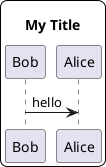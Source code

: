 {
  "sha1": "t1xuvezh4i1msqvn2ez2fiks2p0cxhd",
  "insertion": {
    "when": "2024-06-04T17:28:45.705Z",
    "url": "http://plantuml.sourceforge.net/qa/?qa=1831/border-thickness&show=5059#c5059",
    "user": "plantuml@gmail.com"
  }
}
@startuml
skinparam diagramBorderRoundCorner 15
skinparam diagramBorderColor black
title My Title
Bob -> Alice : hello
@enduml

